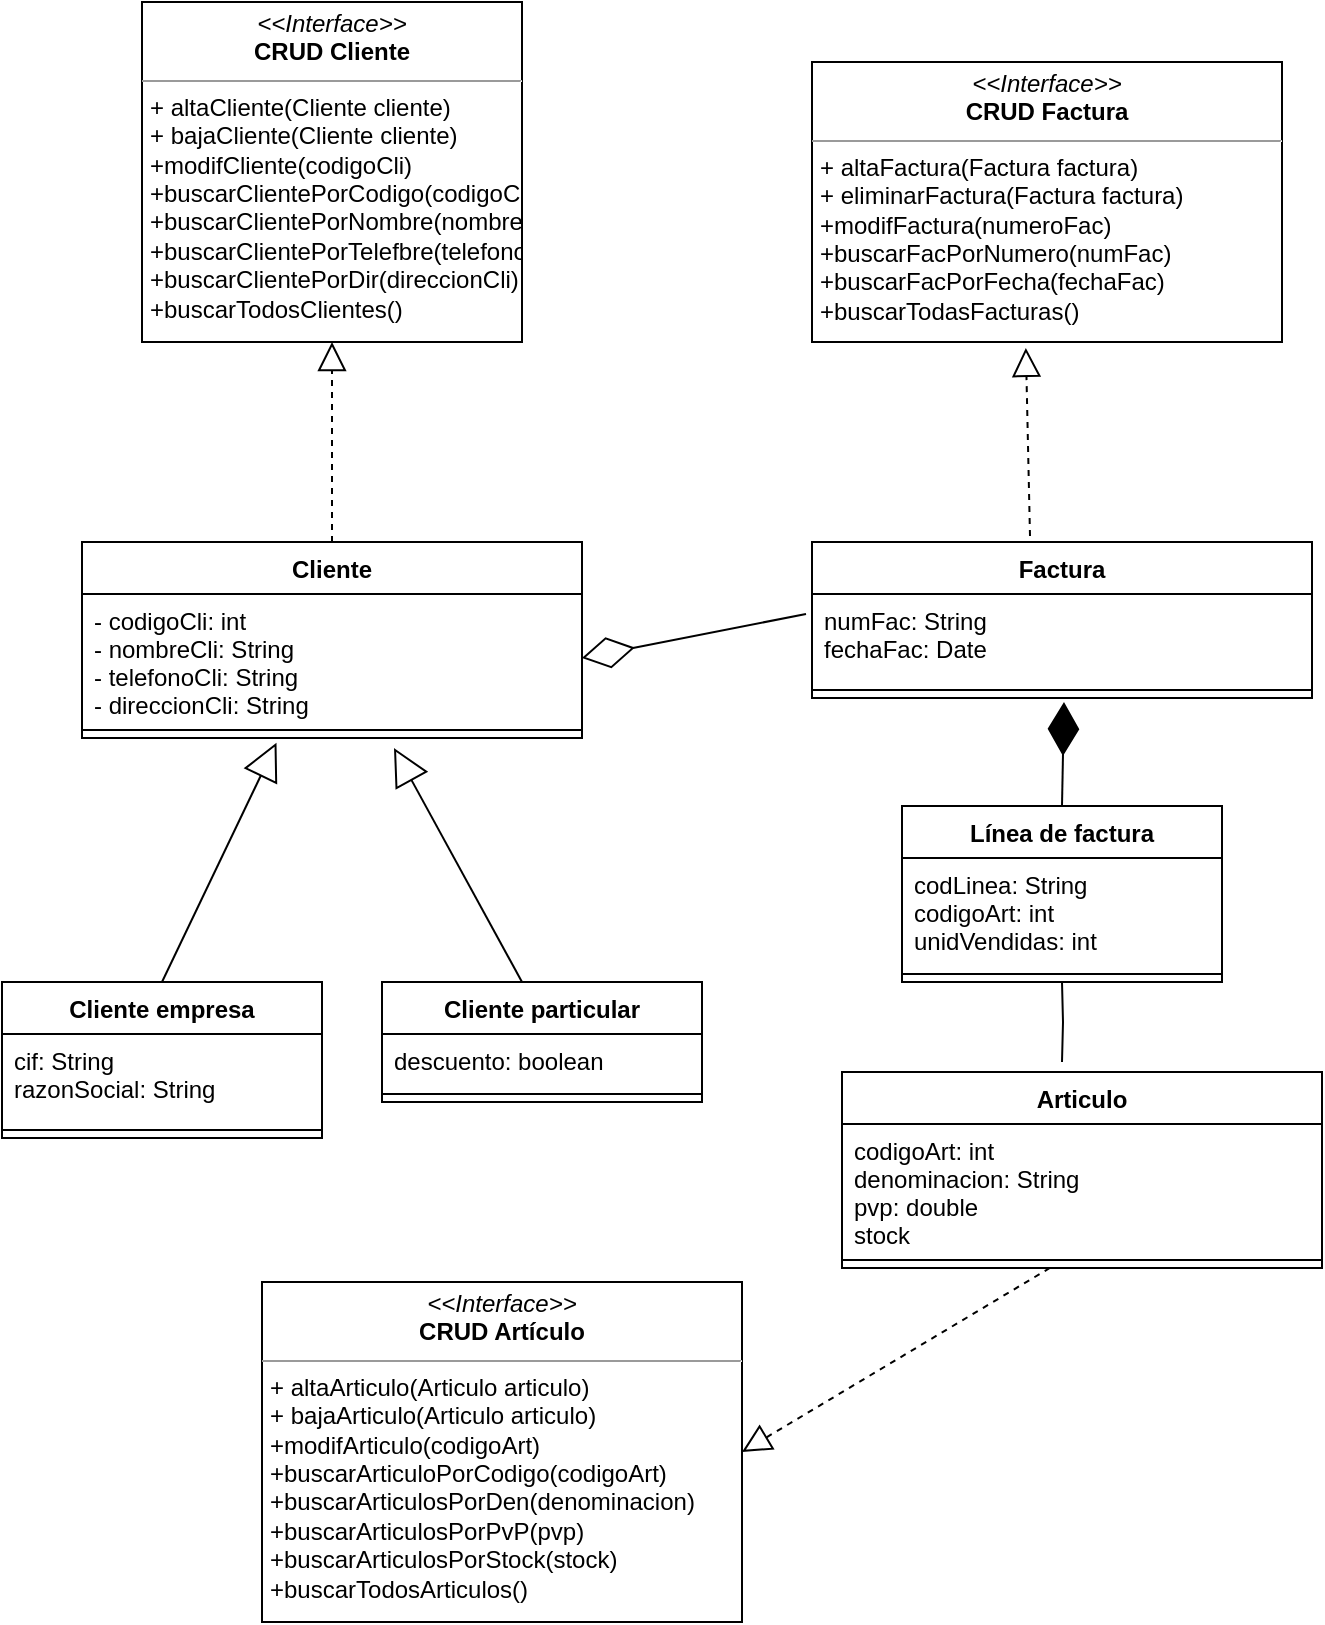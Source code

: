 <mxfile version="20.3.0" type="device"><diagram id="C5RBs43oDa-KdzZeNtuy" name="Page-1"><mxGraphModel dx="1422" dy="905" grid="1" gridSize="10" guides="1" tooltips="1" connect="1" arrows="1" fold="1" page="1" pageScale="1" pageWidth="827" pageHeight="1169" math="0" shadow="0"><root><mxCell id="WIyWlLk6GJQsqaUBKTNV-0"/><mxCell id="WIyWlLk6GJQsqaUBKTNV-1" parent="WIyWlLk6GJQsqaUBKTNV-0"/><mxCell id="dZEBC0tXIM4eoyS1xlPq-0" value="Cliente" style="swimlane;fontStyle=1;align=center;verticalAlign=top;childLayout=stackLayout;horizontal=1;startSize=26;horizontalStack=0;resizeParent=1;resizeParentMax=0;resizeLast=0;collapsible=1;marginBottom=0;" parent="WIyWlLk6GJQsqaUBKTNV-1" vertex="1"><mxGeometry x="70" y="320" width="250" height="98" as="geometry"/></mxCell><mxCell id="dZEBC0tXIM4eoyS1xlPq-1" value="- codigoCli: int&#10;- nombreCli: String&#10;- telefonoCli: String&#10;- direccionCli: String" style="text;strokeColor=none;fillColor=none;align=left;verticalAlign=top;spacingLeft=4;spacingRight=4;overflow=hidden;rotatable=0;points=[[0,0.5],[1,0.5]];portConstraint=eastwest;" parent="dZEBC0tXIM4eoyS1xlPq-0" vertex="1"><mxGeometry y="26" width="250" height="64" as="geometry"/></mxCell><mxCell id="dZEBC0tXIM4eoyS1xlPq-2" value="" style="line;strokeWidth=1;fillColor=none;align=left;verticalAlign=middle;spacingTop=-1;spacingLeft=3;spacingRight=3;rotatable=0;labelPosition=right;points=[];portConstraint=eastwest;strokeColor=inherit;" parent="dZEBC0tXIM4eoyS1xlPq-0" vertex="1"><mxGeometry y="90" width="250" height="8" as="geometry"/></mxCell><mxCell id="dZEBC0tXIM4eoyS1xlPq-4" value="Articulo" style="swimlane;fontStyle=1;align=center;verticalAlign=top;childLayout=stackLayout;horizontal=1;startSize=26;horizontalStack=0;resizeParent=1;resizeParentMax=0;resizeLast=0;collapsible=1;marginBottom=0;" parent="WIyWlLk6GJQsqaUBKTNV-1" vertex="1"><mxGeometry x="450" y="585" width="240" height="98" as="geometry"/></mxCell><mxCell id="dZEBC0tXIM4eoyS1xlPq-5" value="codigoArt: int&#10;denominacion: String&#10;pvp: double&#10;stock" style="text;strokeColor=none;fillColor=none;align=left;verticalAlign=top;spacingLeft=4;spacingRight=4;overflow=hidden;rotatable=0;points=[[0,0.5],[1,0.5]];portConstraint=eastwest;" parent="dZEBC0tXIM4eoyS1xlPq-4" vertex="1"><mxGeometry y="26" width="240" height="64" as="geometry"/></mxCell><mxCell id="dZEBC0tXIM4eoyS1xlPq-6" value="" style="line;strokeWidth=1;fillColor=none;align=left;verticalAlign=middle;spacingTop=-1;spacingLeft=3;spacingRight=3;rotatable=0;labelPosition=right;points=[];portConstraint=eastwest;strokeColor=inherit;" parent="dZEBC0tXIM4eoyS1xlPq-4" vertex="1"><mxGeometry y="90" width="240" height="8" as="geometry"/></mxCell><mxCell id="Fa8hOMnfgv0BQE6M9ROt-4" value="" style="endArrow=none;html=1;edgeStyle=orthogonalEdgeStyle;rounded=0;entryX=0.5;entryY=1;entryDx=0;entryDy=0;" parent="dZEBC0tXIM4eoyS1xlPq-4" target="dZEBC0tXIM4eoyS1xlPq-12" edge="1"><mxGeometry relative="1" as="geometry"><mxPoint x="110" y="-5" as="sourcePoint"/><mxPoint x="110" y="-125" as="targetPoint"/></mxGeometry></mxCell><mxCell id="dZEBC0tXIM4eoyS1xlPq-8" value="Factura" style="swimlane;fontStyle=1;align=center;verticalAlign=top;childLayout=stackLayout;horizontal=1;startSize=26;horizontalStack=0;resizeParent=1;resizeParentMax=0;resizeLast=0;collapsible=1;marginBottom=0;" parent="WIyWlLk6GJQsqaUBKTNV-1" vertex="1"><mxGeometry x="435" y="320" width="250" height="78" as="geometry"/></mxCell><mxCell id="dZEBC0tXIM4eoyS1xlPq-9" value="numFac: String&#10;fechaFac: Date" style="text;strokeColor=none;fillColor=none;align=left;verticalAlign=top;spacingLeft=4;spacingRight=4;overflow=hidden;rotatable=0;points=[[0,0.5],[1,0.5]];portConstraint=eastwest;" parent="dZEBC0tXIM4eoyS1xlPq-8" vertex="1"><mxGeometry y="26" width="250" height="44" as="geometry"/></mxCell><mxCell id="dZEBC0tXIM4eoyS1xlPq-10" value="" style="line;strokeWidth=1;fillColor=none;align=left;verticalAlign=middle;spacingTop=-1;spacingLeft=3;spacingRight=3;rotatable=0;labelPosition=right;points=[];portConstraint=eastwest;strokeColor=inherit;" parent="dZEBC0tXIM4eoyS1xlPq-8" vertex="1"><mxGeometry y="70" width="250" height="8" as="geometry"/></mxCell><mxCell id="dZEBC0tXIM4eoyS1xlPq-12" value="Línea de factura" style="swimlane;fontStyle=1;align=center;verticalAlign=top;childLayout=stackLayout;horizontal=1;startSize=26;horizontalStack=0;resizeParent=1;resizeParentMax=0;resizeLast=0;collapsible=1;marginBottom=0;" parent="WIyWlLk6GJQsqaUBKTNV-1" vertex="1"><mxGeometry x="480" y="452" width="160" height="88" as="geometry"/></mxCell><mxCell id="dZEBC0tXIM4eoyS1xlPq-13" value="codLinea: String&#10;codigoArt: int&#10;unidVendidas: int" style="text;strokeColor=none;fillColor=none;align=left;verticalAlign=top;spacingLeft=4;spacingRight=4;overflow=hidden;rotatable=0;points=[[0,0.5],[1,0.5]];portConstraint=eastwest;" parent="dZEBC0tXIM4eoyS1xlPq-12" vertex="1"><mxGeometry y="26" width="160" height="54" as="geometry"/></mxCell><mxCell id="dZEBC0tXIM4eoyS1xlPq-14" value="" style="line;strokeWidth=1;fillColor=none;align=left;verticalAlign=middle;spacingTop=-1;spacingLeft=3;spacingRight=3;rotatable=0;labelPosition=right;points=[];portConstraint=eastwest;strokeColor=inherit;" parent="dZEBC0tXIM4eoyS1xlPq-12" vertex="1"><mxGeometry y="80" width="160" height="8" as="geometry"/></mxCell><mxCell id="dZEBC0tXIM4eoyS1xlPq-16" value="Cliente empresa" style="swimlane;fontStyle=1;align=center;verticalAlign=top;childLayout=stackLayout;horizontal=1;startSize=26;horizontalStack=0;resizeParent=1;resizeParentMax=0;resizeLast=0;collapsible=1;marginBottom=0;" parent="WIyWlLk6GJQsqaUBKTNV-1" vertex="1"><mxGeometry x="30" y="540" width="160" height="78" as="geometry"/></mxCell><mxCell id="dZEBC0tXIM4eoyS1xlPq-24" value="" style="endArrow=block;endSize=16;endFill=0;html=1;rounded=0;entryX=0.429;entryY=1.003;entryDx=0;entryDy=0;entryPerimeter=0;" parent="dZEBC0tXIM4eoyS1xlPq-16" edge="1"><mxGeometry width="160" relative="1" as="geometry"><mxPoint x="80" as="sourcePoint"/><mxPoint x="137.25" y="-119.604" as="targetPoint"/></mxGeometry></mxCell><mxCell id="dZEBC0tXIM4eoyS1xlPq-17" value="cif: String&#10;razonSocial: String" style="text;strokeColor=none;fillColor=none;align=left;verticalAlign=top;spacingLeft=4;spacingRight=4;overflow=hidden;rotatable=0;points=[[0,0.5],[1,0.5]];portConstraint=eastwest;" parent="dZEBC0tXIM4eoyS1xlPq-16" vertex="1"><mxGeometry y="26" width="160" height="44" as="geometry"/></mxCell><mxCell id="dZEBC0tXIM4eoyS1xlPq-18" value="" style="line;strokeWidth=1;fillColor=none;align=left;verticalAlign=middle;spacingTop=-1;spacingLeft=3;spacingRight=3;rotatable=0;labelPosition=right;points=[];portConstraint=eastwest;strokeColor=inherit;" parent="dZEBC0tXIM4eoyS1xlPq-16" vertex="1"><mxGeometry y="70" width="160" height="8" as="geometry"/></mxCell><mxCell id="dZEBC0tXIM4eoyS1xlPq-20" value="Cliente particular" style="swimlane;fontStyle=1;align=center;verticalAlign=top;childLayout=stackLayout;horizontal=1;startSize=26;horizontalStack=0;resizeParent=1;resizeParentMax=0;resizeLast=0;collapsible=1;marginBottom=0;" parent="WIyWlLk6GJQsqaUBKTNV-1" vertex="1"><mxGeometry x="220" y="540" width="160" height="60" as="geometry"/></mxCell><mxCell id="dZEBC0tXIM4eoyS1xlPq-25" value="" style="endArrow=block;endSize=16;endFill=0;html=1;rounded=0;entryX=0.664;entryY=1.023;entryDx=0;entryDy=0;entryPerimeter=0;" parent="dZEBC0tXIM4eoyS1xlPq-20" edge="1"><mxGeometry width="160" relative="1" as="geometry"><mxPoint x="70" as="sourcePoint"/><mxPoint x="6" y="-116.964" as="targetPoint"/></mxGeometry></mxCell><mxCell id="dZEBC0tXIM4eoyS1xlPq-21" value="descuento: boolean" style="text;strokeColor=none;fillColor=none;align=left;verticalAlign=top;spacingLeft=4;spacingRight=4;overflow=hidden;rotatable=0;points=[[0,0.5],[1,0.5]];portConstraint=eastwest;" parent="dZEBC0tXIM4eoyS1xlPq-20" vertex="1"><mxGeometry y="26" width="160" height="26" as="geometry"/></mxCell><mxCell id="dZEBC0tXIM4eoyS1xlPq-22" value="" style="line;strokeWidth=1;fillColor=none;align=left;verticalAlign=middle;spacingTop=-1;spacingLeft=3;spacingRight=3;rotatable=0;labelPosition=right;points=[];portConstraint=eastwest;strokeColor=inherit;" parent="dZEBC0tXIM4eoyS1xlPq-20" vertex="1"><mxGeometry y="52" width="160" height="8" as="geometry"/></mxCell><mxCell id="Fa8hOMnfgv0BQE6M9ROt-10" value="" style="endArrow=diamondThin;endFill=1;endSize=24;html=1;rounded=0;exitX=0.5;exitY=0;exitDx=0;exitDy=0;entryX=0.504;entryY=1;entryDx=0;entryDy=0;entryPerimeter=0;" parent="WIyWlLk6GJQsqaUBKTNV-1" source="dZEBC0tXIM4eoyS1xlPq-12" edge="1"><mxGeometry width="160" relative="1" as="geometry"><mxPoint x="560" y="370" as="sourcePoint"/><mxPoint x="561" y="400" as="targetPoint"/></mxGeometry></mxCell><mxCell id="Fa8hOMnfgv0BQE6M9ROt-14" value="" style="endArrow=diamondThin;endFill=0;endSize=24;html=1;rounded=0;exitX=-0.012;exitY=0.227;exitDx=0;exitDy=0;exitPerimeter=0;entryX=1;entryY=0.5;entryDx=0;entryDy=0;" parent="WIyWlLk6GJQsqaUBKTNV-1" source="dZEBC0tXIM4eoyS1xlPq-9" target="dZEBC0tXIM4eoyS1xlPq-1" edge="1"><mxGeometry width="160" relative="1" as="geometry"><mxPoint x="431" y="321.97" as="sourcePoint"/><mxPoint x="470" y="240" as="targetPoint"/></mxGeometry></mxCell><mxCell id="OddluJuGpuUDHyxo2SJQ-0" value="&lt;p style=&quot;margin:0px;margin-top:4px;text-align:center;&quot;&gt;&lt;i&gt;&amp;lt;&amp;lt;Interface&amp;gt;&amp;gt;&lt;/i&gt;&lt;br&gt;&lt;b&gt;CRUD Cliente&lt;/b&gt;&lt;/p&gt;&lt;hr size=&quot;1&quot;&gt;&lt;p style=&quot;margin:0px;margin-left:4px;&quot;&gt;&lt;/p&gt;&lt;p style=&quot;margin:0px;margin-left:4px;&quot;&gt;+ altaCliente(Cliente cliente)&lt;br style=&quot;padding: 0px; margin: 0px;&quot;&gt;+ bajaCliente(Cliente cliente)&lt;br style=&quot;padding: 0px; margin: 0px;&quot;&gt;+modifCliente(codigoCli)&lt;br style=&quot;padding: 0px; margin: 0px;&quot;&gt;+buscarClientePorCodigo(codigoCli)&lt;br style=&quot;padding: 0px; margin: 0px;&quot;&gt;+buscarClientePorNombre(nombreCli)&lt;br style=&quot;padding: 0px; margin: 0px;&quot;&gt;+buscarClientePorTelefbre(telefonoCli)&lt;br style=&quot;padding: 0px; margin: 0px;&quot;&gt;+buscarClientePorDir(direccionCli)&lt;br style=&quot;padding: 0px; margin: 0px;&quot;&gt;+buscarTodosClientes()&lt;br&gt;&lt;/p&gt;" style="verticalAlign=top;align=left;overflow=fill;fontSize=12;fontFamily=Helvetica;html=1;" vertex="1" parent="WIyWlLk6GJQsqaUBKTNV-1"><mxGeometry x="100" y="50" width="190" height="170" as="geometry"/></mxCell><mxCell id="OddluJuGpuUDHyxo2SJQ-1" value="" style="endArrow=block;dashed=1;endFill=0;endSize=12;html=1;rounded=0;exitX=0.5;exitY=0;exitDx=0;exitDy=0;entryX=0.5;entryY=1;entryDx=0;entryDy=0;" edge="1" parent="WIyWlLk6GJQsqaUBKTNV-1" source="dZEBC0tXIM4eoyS1xlPq-0" target="OddluJuGpuUDHyxo2SJQ-0"><mxGeometry width="160" relative="1" as="geometry"><mxPoint x="200" y="290" as="sourcePoint"/><mxPoint x="360" y="290" as="targetPoint"/></mxGeometry></mxCell><mxCell id="OddluJuGpuUDHyxo2SJQ-2" value="&lt;p style=&quot;margin:0px;margin-top:4px;text-align:center;&quot;&gt;&lt;i&gt;&amp;lt;&amp;lt;Interface&amp;gt;&amp;gt;&lt;/i&gt;&lt;br&gt;&lt;b&gt;CRUD Artículo&lt;/b&gt;&lt;/p&gt;&lt;hr size=&quot;1&quot;&gt;&lt;p style=&quot;margin:0px;margin-left:4px;&quot;&gt;&lt;/p&gt;&lt;p style=&quot;margin:0px;margin-left:4px;&quot;&gt;+ altaArticulo(Articulo articulo)&lt;br style=&quot;padding: 0px; margin: 0px;&quot;&gt;+ bajaArticulo(Articulo articulo)&lt;br style=&quot;padding: 0px; margin: 0px;&quot;&gt;+modifArticulo(codigoArt)&lt;br style=&quot;padding: 0px; margin: 0px;&quot;&gt;+buscarArticuloPorCodigo(codigoArt)&lt;br style=&quot;padding: 0px; margin: 0px;&quot;&gt;+buscarArticulosPorDen(denominacion)&lt;br style=&quot;padding: 0px; margin: 0px;&quot;&gt;+buscarArticulosPorPvP(pvp)&lt;br style=&quot;padding: 0px; margin: 0px;&quot;&gt;+buscarArticulosPorStock(stock)&lt;br style=&quot;padding: 0px; margin: 0px;&quot;&gt;+buscarTodosArticulos()&lt;br&gt;&lt;/p&gt;" style="verticalAlign=top;align=left;overflow=fill;fontSize=12;fontFamily=Helvetica;html=1;" vertex="1" parent="WIyWlLk6GJQsqaUBKTNV-1"><mxGeometry x="160" y="690" width="240" height="170" as="geometry"/></mxCell><mxCell id="OddluJuGpuUDHyxo2SJQ-3" value="" style="endArrow=block;dashed=1;endFill=0;endSize=12;html=1;rounded=0;exitX=0.433;exitY=1;exitDx=0;exitDy=0;exitPerimeter=0;entryX=1;entryY=0.5;entryDx=0;entryDy=0;" edge="1" parent="WIyWlLk6GJQsqaUBKTNV-1" source="dZEBC0tXIM4eoyS1xlPq-6" target="OddluJuGpuUDHyxo2SJQ-2"><mxGeometry width="160" relative="1" as="geometry"><mxPoint x="570" y="780" as="sourcePoint"/><mxPoint x="730" y="780" as="targetPoint"/></mxGeometry></mxCell><mxCell id="OddluJuGpuUDHyxo2SJQ-4" value="&lt;p style=&quot;margin:0px;margin-top:4px;text-align:center;&quot;&gt;&lt;i&gt;&amp;lt;&amp;lt;Interface&amp;gt;&amp;gt;&lt;/i&gt;&lt;br&gt;&lt;b&gt;CRUD Factura&lt;/b&gt;&lt;/p&gt;&lt;hr size=&quot;1&quot;&gt;&lt;p style=&quot;margin:0px;margin-left:4px;&quot;&gt;+ altaFactura(Factura factura)&lt;br style=&quot;padding: 0px; margin: 0px;&quot;&gt;+ eliminarFactura(Factura factura)&lt;br style=&quot;padding: 0px; margin: 0px;&quot;&gt;+modifFactura(numeroFac)&lt;br style=&quot;padding: 0px; margin: 0px;&quot;&gt;+buscarFacPorNumero(numFac)&lt;br style=&quot;padding: 0px; margin: 0px;&quot;&gt;+buscarFacPorFecha(fechaFac)&lt;br style=&quot;padding: 0px; margin: 0px;&quot;&gt;+buscarTodasFacturas()&lt;br&gt;&lt;/p&gt;" style="verticalAlign=top;align=left;overflow=fill;fontSize=12;fontFamily=Helvetica;html=1;" vertex="1" parent="WIyWlLk6GJQsqaUBKTNV-1"><mxGeometry x="435" y="80" width="235" height="140" as="geometry"/></mxCell><mxCell id="OddluJuGpuUDHyxo2SJQ-5" value="" style="endArrow=block;dashed=1;endFill=0;endSize=12;html=1;rounded=0;entryX=0.455;entryY=1.021;entryDx=0;entryDy=0;entryPerimeter=0;exitX=0.436;exitY=-0.038;exitDx=0;exitDy=0;exitPerimeter=0;" edge="1" parent="WIyWlLk6GJQsqaUBKTNV-1" source="dZEBC0tXIM4eoyS1xlPq-8" target="OddluJuGpuUDHyxo2SJQ-4"><mxGeometry width="160" relative="1" as="geometry"><mxPoint x="510" y="300" as="sourcePoint"/><mxPoint x="670" y="300" as="targetPoint"/></mxGeometry></mxCell></root></mxGraphModel></diagram></mxfile>